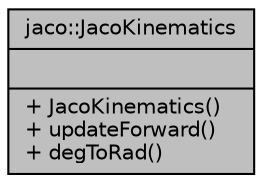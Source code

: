 digraph "jaco::JacoKinematics"
{
  edge [fontname="Helvetica",fontsize="10",labelfontname="Helvetica",labelfontsize="10"];
  node [fontname="Helvetica",fontsize="10",shape=record];
  Node1 [label="{jaco::JacoKinematics\n||+ JacoKinematics()\l+ updateForward()\l+ degToRad()\l}",height=0.2,width=0.4,color="black", fillcolor="grey75", style="filled", fontcolor="black"];
}
